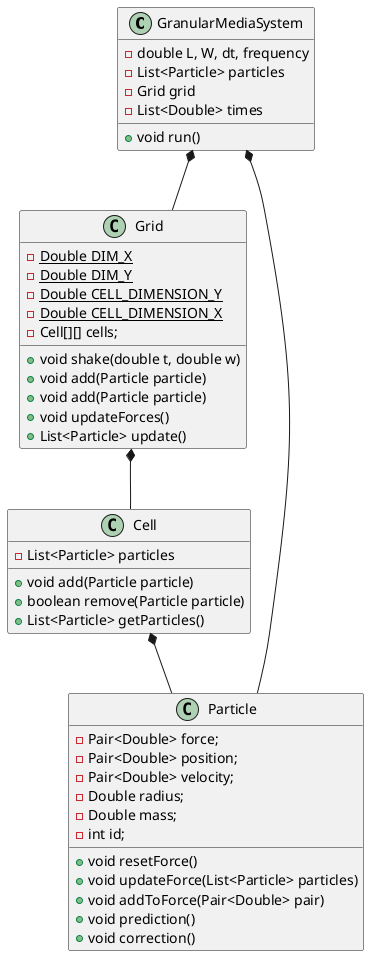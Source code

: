 @startuml
'https://plantuml.com/class-diagram

class GranularMediaSystem{
- double L, W, dt, frequency
- List<Particle> particles
- Grid grid
- List<Double> times
+ void run()
}


class Grid{
- {static} Double DIM_X
- {static} Double DIM_Y
- {static} Double CELL_DIMENSION_Y
- {static} Double CELL_DIMENSION_X
- Cell[][] cells;

+ void shake(double t, double w)
+ void add(Particle particle)
+ void add(Particle particle)
+ void updateForces()
+ List<Particle> update()
}

class Cell{
- List<Particle> particles
+ void add(Particle particle)
+ boolean remove(Particle particle)
+ List<Particle> getParticles()
}


class Particle{
- Pair<Double> force;
- Pair<Double> position;
- Pair<Double> velocity;
- Double radius;
- Double mass;
- int id;

+ void resetForce()
+ void updateForce(List<Particle> particles)
+ void addToForce(Pair<Double> pair)
+ void prediction()
+ void correction()
}



GranularMediaSystem *-- Particle
GranularMediaSystem *-- Grid
Grid *-- Cell
Cell *-- Particle


@enduml